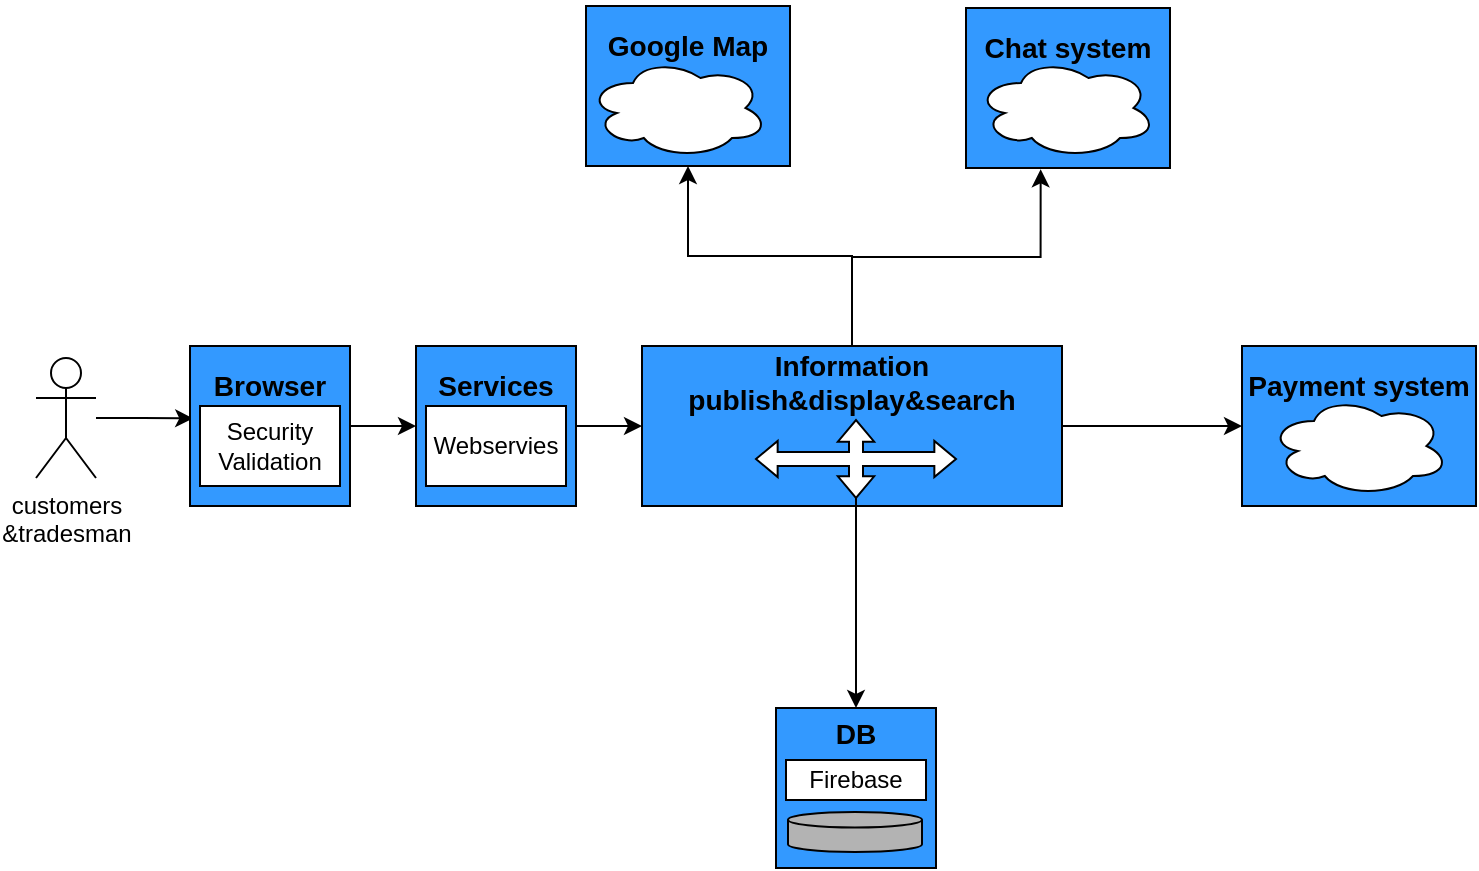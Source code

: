 <mxfile version="15.5.5" type="github">
  <diagram id="C5RBs43oDa-KdzZeNtuy" name="Page-1">
    <mxGraphModel dx="786" dy="537" grid="1" gridSize="10" guides="1" tooltips="1" connect="1" arrows="1" fold="1" page="1" pageScale="1" pageWidth="827" pageHeight="1169" math="0" shadow="0">
      <root>
        <mxCell id="WIyWlLk6GJQsqaUBKTNV-0" />
        <mxCell id="WIyWlLk6GJQsqaUBKTNV-1" parent="WIyWlLk6GJQsqaUBKTNV-0" />
        <mxCell id="H9ng9li3I8Wv7af7aO0H-35" style="edgeStyle=orthogonalEdgeStyle;rounded=0;orthogonalLoop=1;jettySize=auto;html=1;entryX=0.02;entryY=0.453;entryDx=0;entryDy=0;entryPerimeter=0;" edge="1" parent="WIyWlLk6GJQsqaUBKTNV-1" source="H9ng9li3I8Wv7af7aO0H-0" target="H9ng9li3I8Wv7af7aO0H-1">
          <mxGeometry relative="1" as="geometry" />
        </mxCell>
        <mxCell id="H9ng9li3I8Wv7af7aO0H-0" value="customers&lt;br&gt;&amp;amp;tradesman" style="shape=umlActor;verticalLabelPosition=bottom;verticalAlign=top;html=1;outlineConnect=0;" vertex="1" parent="WIyWlLk6GJQsqaUBKTNV-1">
          <mxGeometry x="37" y="206" width="30" height="60" as="geometry" />
        </mxCell>
        <mxCell id="H9ng9li3I8Wv7af7aO0H-24" style="edgeStyle=orthogonalEdgeStyle;rounded=0;orthogonalLoop=1;jettySize=auto;html=1;entryX=0;entryY=0.5;entryDx=0;entryDy=0;" edge="1" parent="WIyWlLk6GJQsqaUBKTNV-1" source="H9ng9li3I8Wv7af7aO0H-1" target="H9ng9li3I8Wv7af7aO0H-3">
          <mxGeometry relative="1" as="geometry" />
        </mxCell>
        <mxCell id="H9ng9li3I8Wv7af7aO0H-1" value="&lt;h3&gt;Browser&lt;/h3&gt;" style="whiteSpace=wrap;html=1;aspect=fixed;fillColor=#3399FF;spacingBottom=41;" vertex="1" parent="WIyWlLk6GJQsqaUBKTNV-1">
          <mxGeometry x="114" y="200" width="80" height="80" as="geometry" />
        </mxCell>
        <mxCell id="H9ng9li3I8Wv7af7aO0H-2" value="Security&lt;br&gt;Validation" style="rounded=0;whiteSpace=wrap;html=1;" vertex="1" parent="WIyWlLk6GJQsqaUBKTNV-1">
          <mxGeometry x="119" y="230" width="70" height="40" as="geometry" />
        </mxCell>
        <mxCell id="H9ng9li3I8Wv7af7aO0H-25" style="edgeStyle=orthogonalEdgeStyle;rounded=0;orthogonalLoop=1;jettySize=auto;html=1;exitX=1;exitY=0.5;exitDx=0;exitDy=0;entryX=0;entryY=0.5;entryDx=0;entryDy=0;" edge="1" parent="WIyWlLk6GJQsqaUBKTNV-1" source="H9ng9li3I8Wv7af7aO0H-3" target="H9ng9li3I8Wv7af7aO0H-5">
          <mxGeometry relative="1" as="geometry" />
        </mxCell>
        <mxCell id="H9ng9li3I8Wv7af7aO0H-3" value="&lt;h3&gt;Services&lt;/h3&gt;" style="whiteSpace=wrap;html=1;aspect=fixed;fillColor=#3399FF;spacingBottom=41;" vertex="1" parent="WIyWlLk6GJQsqaUBKTNV-1">
          <mxGeometry x="227" y="200" width="80" height="80" as="geometry" />
        </mxCell>
        <mxCell id="H9ng9li3I8Wv7af7aO0H-4" value="Webservies" style="rounded=0;whiteSpace=wrap;html=1;" vertex="1" parent="WIyWlLk6GJQsqaUBKTNV-1">
          <mxGeometry x="232" y="230" width="70" height="40" as="geometry" />
        </mxCell>
        <mxCell id="H9ng9li3I8Wv7af7aO0H-26" style="edgeStyle=orthogonalEdgeStyle;rounded=0;orthogonalLoop=1;jettySize=auto;html=1;entryX=0.5;entryY=1;entryDx=0;entryDy=0;" edge="1" parent="WIyWlLk6GJQsqaUBKTNV-1" source="H9ng9li3I8Wv7af7aO0H-5" target="H9ng9li3I8Wv7af7aO0H-11">
          <mxGeometry relative="1" as="geometry" />
        </mxCell>
        <mxCell id="H9ng9li3I8Wv7af7aO0H-29" style="edgeStyle=orthogonalEdgeStyle;rounded=0;orthogonalLoop=1;jettySize=auto;html=1;entryX=0.366;entryY=1.008;entryDx=0;entryDy=0;entryPerimeter=0;" edge="1" parent="WIyWlLk6GJQsqaUBKTNV-1" source="H9ng9li3I8Wv7af7aO0H-5" target="H9ng9li3I8Wv7af7aO0H-20">
          <mxGeometry relative="1" as="geometry" />
        </mxCell>
        <mxCell id="H9ng9li3I8Wv7af7aO0H-34" style="edgeStyle=orthogonalEdgeStyle;rounded=0;orthogonalLoop=1;jettySize=auto;html=1;entryX=0;entryY=0.5;entryDx=0;entryDy=0;" edge="1" parent="WIyWlLk6GJQsqaUBKTNV-1" source="H9ng9li3I8Wv7af7aO0H-5" target="H9ng9li3I8Wv7af7aO0H-16">
          <mxGeometry relative="1" as="geometry" />
        </mxCell>
        <mxCell id="H9ng9li3I8Wv7af7aO0H-5" value="&lt;h3&gt;Information publish&amp;amp;display&amp;amp;search&lt;/h3&gt;" style="whiteSpace=wrap;html=1;fillColor=#3399FF;spacingBottom=45;" vertex="1" parent="WIyWlLk6GJQsqaUBKTNV-1">
          <mxGeometry x="340" y="200" width="210" height="80" as="geometry" />
        </mxCell>
        <mxCell id="H9ng9li3I8Wv7af7aO0H-8" value="&lt;h3&gt;DB&lt;/h3&gt;&lt;div&gt;&lt;br&gt;&lt;/div&gt;" style="whiteSpace=wrap;html=1;aspect=fixed;fillColor=#3399FF;spacingBottom=41;" vertex="1" parent="WIyWlLk6GJQsqaUBKTNV-1">
          <mxGeometry x="407" y="381" width="80" height="80" as="geometry" />
        </mxCell>
        <mxCell id="H9ng9li3I8Wv7af7aO0H-9" value="Firebase" style="rounded=0;whiteSpace=wrap;html=1;" vertex="1" parent="WIyWlLk6GJQsqaUBKTNV-1">
          <mxGeometry x="412" y="407" width="70" height="20" as="geometry" />
        </mxCell>
        <mxCell id="H9ng9li3I8Wv7af7aO0H-10" value="" style="shape=cylinder3;whiteSpace=wrap;html=1;boundedLbl=1;backgroundOutline=1;size=3.857;labelBackgroundColor=#FFFFFF;fillColor=#B3B3B3;" vertex="1" parent="WIyWlLk6GJQsqaUBKTNV-1">
          <mxGeometry x="413" y="433" width="67" height="20" as="geometry" />
        </mxCell>
        <mxCell id="H9ng9li3I8Wv7af7aO0H-11" value="&lt;h3&gt;Google Map&lt;/h3&gt;" style="whiteSpace=wrap;html=1;fillColor=#3399FF;spacingBottom=41;" vertex="1" parent="WIyWlLk6GJQsqaUBKTNV-1">
          <mxGeometry x="312" y="30" width="102" height="80" as="geometry" />
        </mxCell>
        <mxCell id="H9ng9li3I8Wv7af7aO0H-16" value="&lt;h3&gt;Payment system&lt;/h3&gt;" style="whiteSpace=wrap;html=1;fillColor=#3399FF;spacingBottom=41;" vertex="1" parent="WIyWlLk6GJQsqaUBKTNV-1">
          <mxGeometry x="640" y="200" width="117" height="80" as="geometry" />
        </mxCell>
        <mxCell id="H9ng9li3I8Wv7af7aO0H-20" value="&lt;h3&gt;Chat system&lt;/h3&gt;" style="whiteSpace=wrap;html=1;fillColor=#3399FF;spacingBottom=41;" vertex="1" parent="WIyWlLk6GJQsqaUBKTNV-1">
          <mxGeometry x="502" y="31" width="102" height="80" as="geometry" />
        </mxCell>
        <mxCell id="H9ng9li3I8Wv7af7aO0H-27" style="edgeStyle=orthogonalEdgeStyle;rounded=0;orthogonalLoop=1;jettySize=auto;html=1;entryX=0.5;entryY=0;entryDx=0;entryDy=0;" edge="1" parent="WIyWlLk6GJQsqaUBKTNV-1" source="H9ng9li3I8Wv7af7aO0H-22" target="H9ng9li3I8Wv7af7aO0H-8">
          <mxGeometry relative="1" as="geometry" />
        </mxCell>
        <mxCell id="H9ng9li3I8Wv7af7aO0H-22" value="" style="html=1;shadow=0;dashed=0;align=center;verticalAlign=middle;shape=mxgraph.arrows2.quadArrow;dy=3.5;dx=10.83;notch=24;arrowHead=5.57;labelBackgroundColor=#FFFFFF;fillColor=#FFFFFF;" vertex="1" parent="WIyWlLk6GJQsqaUBKTNV-1">
          <mxGeometry x="397" y="237" width="100" height="39" as="geometry" />
        </mxCell>
        <mxCell id="H9ng9li3I8Wv7af7aO0H-30" value="" style="ellipse;shape=cloud;whiteSpace=wrap;html=1;labelBackgroundColor=#FFFFFF;fillColor=#FFFFFF;" vertex="1" parent="WIyWlLk6GJQsqaUBKTNV-1">
          <mxGeometry x="313" y="56" width="90" height="50" as="geometry" />
        </mxCell>
        <mxCell id="H9ng9li3I8Wv7af7aO0H-31" value="" style="ellipse;shape=cloud;whiteSpace=wrap;html=1;labelBackgroundColor=#FFFFFF;fillColor=#FFFFFF;" vertex="1" parent="WIyWlLk6GJQsqaUBKTNV-1">
          <mxGeometry x="507" y="56" width="90" height="50" as="geometry" />
        </mxCell>
        <mxCell id="H9ng9li3I8Wv7af7aO0H-32" value="" style="ellipse;shape=cloud;whiteSpace=wrap;html=1;labelBackgroundColor=#FFFFFF;fillColor=#FFFFFF;" vertex="1" parent="WIyWlLk6GJQsqaUBKTNV-1">
          <mxGeometry x="653.5" y="225" width="90" height="50" as="geometry" />
        </mxCell>
      </root>
    </mxGraphModel>
  </diagram>
</mxfile>
